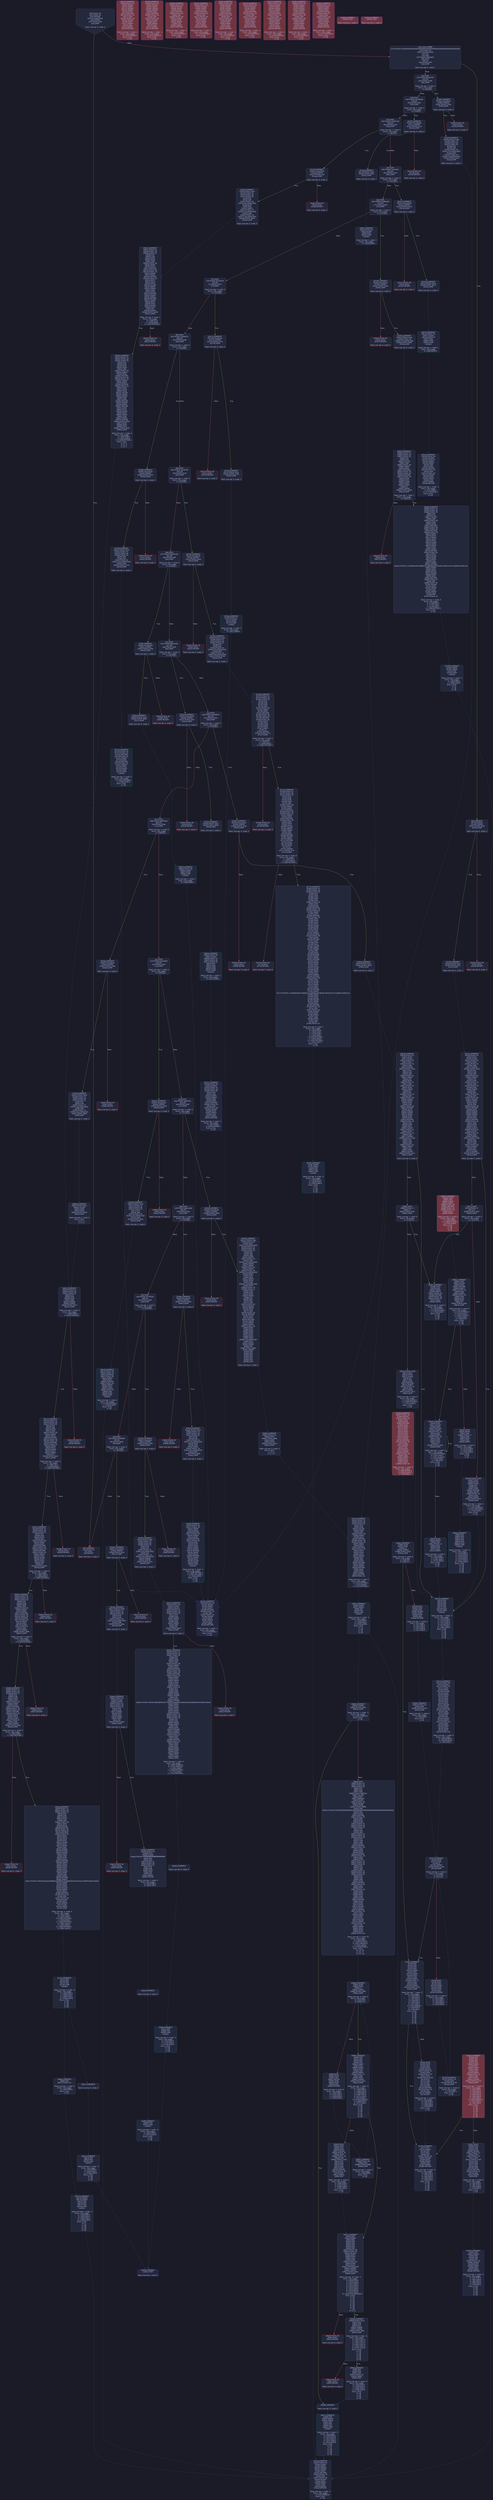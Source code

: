 digraph G {
    node [shape=box, style="filled, rounded", color="#565f89", fontcolor="#c0caf5", fontname="Helvetica", fillcolor="#24283b"];
    edge [color="#414868", fontcolor="#c0caf5", fontname="Helvetica"];
    bgcolor="#1a1b26";
    0 [ label = "[00] PUSH1 60
[02] PUSH1 40
[04] MSTORE
[05] CALLDATASIZE
[06] ISZERO
[07] PUSH2 00f9
[0a] JUMPI

Stack size req: 0, sizeΔ: 0
" shape = invhouse]
    1 [ label = "[0b] PUSH4 ffffffff
[10] PUSH29 0100000000000000000000000000000000000000000000000000000000
[2e] PUSH1 00
[30] CALLDATALOAD
[31] DIV
[32] AND
[33] PUSH4 06fdde03
[38] DUP2
[39] EQ
[3a] PUSH2 00fe
[3d] JUMPI

Stack size req: 0, sizeΔ: 1
"]
    2 [ label = "[3e] DUP1
[3f] PUSH4 095ea7b3
[44] EQ
[45] PUSH2 0189
[48] JUMPI

Stack size req: 1, sizeΔ: 0
Entry->Op usage:
	0->68:EQ:1
"]
    3 [ label = "[49] DUP1
[4a] PUSH4 18160ddd
[4f] EQ
[50] PUSH2 01bf
[53] JUMPI

Stack size req: 1, sizeΔ: 0
Entry->Op usage:
	0->79:EQ:1
"]
    4 [ label = "[54] DUP1
[55] PUSH4 23b872dd
[5a] EQ
[5b] PUSH2 01e4
[5e] JUMPI

Stack size req: 1, sizeΔ: 0
Entry->Op usage:
	0->90:EQ:1
"]
    5 [ label = "[5f] DUP1
[60] PUSH4 313ce567
[65] EQ
[66] PUSH2 0220
[69] JUMPI

Stack size req: 1, sizeΔ: 0
Entry->Op usage:
	0->101:EQ:1
"]
    6 [ label = "[6a] DUP1
[6b] PUSH4 42966c68
[70] EQ
[71] PUSH2 0249
[74] JUMPI

Stack size req: 1, sizeΔ: 0
Entry->Op usage:
	0->112:EQ:1
"]
    7 [ label = "[75] DUP1
[76] PUSH4 4b750334
[7b] EQ
[7c] PUSH2 0273
[7f] JUMPI

Stack size req: 1, sizeΔ: 0
Entry->Op usage:
	0->123:EQ:1
"]
    8 [ label = "[80] DUP1
[81] PUSH4 70a08231
[86] EQ
[87] PUSH2 0298
[8a] JUMPI

Stack size req: 1, sizeΔ: 0
Entry->Op usage:
	0->134:EQ:1
"]
    9 [ label = "[8b] DUP1
[8c] PUSH4 79cc6790
[91] EQ
[92] PUSH2 02c9
[95] JUMPI

Stack size req: 1, sizeΔ: 0
Entry->Op usage:
	0->145:EQ:1
"]
    10 [ label = "[96] DUP1
[97] PUSH4 8620410b
[9c] EQ
[9d] PUSH2 02ff
[a0] JUMPI

Stack size req: 1, sizeΔ: 0
Entry->Op usage:
	0->156:EQ:1
"]
    11 [ label = "[a1] DUP1
[a2] PUSH4 8da5cb5b
[a7] EQ
[a8] PUSH2 0324
[ab] JUMPI

Stack size req: 1, sizeΔ: 0
Entry->Op usage:
	0->167:EQ:1
"]
    12 [ label = "[ac] DUP1
[ad] PUSH4 95d89b41
[b2] EQ
[b3] PUSH2 0353
[b6] JUMPI

Stack size req: 1, sizeΔ: 0
Entry->Op usage:
	0->178:EQ:1
"]
    13 [ label = "[b7] DUP1
[b8] PUSH4 a9059cbb
[bd] EQ
[be] PUSH2 03de
[c1] JUMPI

Stack size req: 1, sizeΔ: 0
Entry->Op usage:
	0->189:EQ:1
"]
    14 [ label = "[c2] DUP1
[c3] PUSH4 b414d4b6
[c8] EQ
[c9] PUSH2 0402
[cc] JUMPI

Stack size req: 1, sizeΔ: 0
Entry->Op usage:
	0->200:EQ:1
"]
    15 [ label = "[cd] DUP1
[ce] PUSH4 cae9ca51
[d3] EQ
[d4] PUSH2 0435
[d7] JUMPI

Stack size req: 1, sizeΔ: 0
Entry->Op usage:
	0->211:EQ:1
"]
    16 [ label = "[d8] DUP1
[d9] PUSH4 dd62ed3e
[de] EQ
[df] PUSH2 04ae
[e2] JUMPI

Stack size req: 1, sizeΔ: 0
Entry->Op usage:
	0->222:EQ:1
"]
    17 [ label = "[e3] DUP1
[e4] PUSH4 e724529c
[e9] EQ
[ea] PUSH2 04e5
[ed] JUMPI

Stack size req: 1, sizeΔ: 0
Entry->Op usage:
	0->233:EQ:1
"]
    18 [ label = "[ee] DUP1
[ef] PUSH4 f2fde38b
[f4] EQ
[f5] PUSH2 050b
[f8] JUMPI

Stack size req: 1, sizeΔ: 0
Entry->Op usage:
	0->244:EQ:1
"]
    19 [ label = "[f9] JUMPDEST
[fa] PUSH1 00
[fc] DUP1
[fd] REVERT

Stack size req: 0, sizeΔ: 0
" color = "red"]
    20 [ label = "[fe] JUMPDEST
[ff] CALLVALUE
[0100] ISZERO
[0101] PUSH2 0109
[0104] JUMPI

Stack size req: 0, sizeΔ: 0
"]
    21 [ label = "[0105] PUSH1 00
[0107] DUP1
[0108] REVERT

Stack size req: 0, sizeΔ: 0
" color = "red"]
    22 [ label = "[0109] JUMPDEST
[010a] PUSH2 0111
[010d] PUSH2 052c
[0110] JUMP

Stack size req: 0, sizeΔ: 1
"]
    23 [ label = "[0111] JUMPDEST
[0112] PUSH1 40
[0114] MLOAD
[0115] PUSH1 20
[0117] DUP1
[0118] DUP3
[0119] MSTORE
[011a] DUP2
[011b] SWAP1
[011c] DUP2
[011d] ADD
[011e] DUP4
[011f] DUP2
[0120] DUP2
[0121] MLOAD
[0122] DUP2
[0123] MSTORE
[0124] PUSH1 20
[0126] ADD
[0127] SWAP2
[0128] POP
[0129] DUP1
[012a] MLOAD
[012b] SWAP1
[012c] PUSH1 20
[012e] ADD
[012f] SWAP1
[0130] DUP1
[0131] DUP4
[0132] DUP4
[0133] PUSH1 00

Stack size req: 1, sizeΔ: 9
Entry->Op usage:
	0->289:MLOAD:0
	0->298:MLOAD:0
	0->302:ADD:1
"]
    24 [ label = "[0135] JUMPDEST
[0136] DUP4
[0137] DUP2
[0138] LT
[0139] ISZERO
[013a] PUSH2 014e
[013d] JUMPI

Stack size req: 4, sizeΔ: 0
Entry->Op usage:
	0->312:LT:0
	3->312:LT:1
"]
    25 [ label = "[013e] DUP1
[013f] DUP3
[0140] ADD
[0141] MLOAD
[0142] DUP2
[0143] DUP5
[0144] ADD
[0145] MSTORE

Stack size req: 3, sizeΔ: 0
Entry->Op usage:
	0->320:ADD:1
	0->324:ADD:1
	1->320:ADD:0
	2->324:ADD:0
"]
    26 [ label = "[0146] JUMPDEST
[0147] PUSH1 20
[0149] ADD
[014a] PUSH2 0135
[014d] JUMP

Stack size req: 1, sizeΔ: 0
Entry->Op usage:
	0->329:ADD:1
Entry->Exit:
	0->😵
"]
    27 [ label = "[014e] JUMPDEST
[014f] POP
[0150] POP
[0151] POP
[0152] POP
[0153] SWAP1
[0154] POP
[0155] SWAP1
[0156] DUP2
[0157] ADD
[0158] SWAP1
[0159] PUSH1 1f
[015b] AND
[015c] DUP1
[015d] ISZERO
[015e] PUSH2 017b
[0161] JUMPI

Stack size req: 7, sizeΔ: -5
Entry->Op usage:
	0->335:POP:0
	1->336:POP:0
	2->337:POP:0
	3->338:POP:0
	4->343:ADD:0
	4->347:AND:1
	4->349:ISZERO:0
	5->340:POP:0
	6->343:ADD:1
Entry->Exit:
	0->😵
	1->😵
	2->😵
	3->😵
	4->0
	5->😵
	6->😵
"]
    28 [ label = "[0162] DUP1
[0163] DUP3
[0164] SUB
[0165] DUP1
[0166] MLOAD
[0167] PUSH1 01
[0169] DUP4
[016a] PUSH1 20
[016c] SUB
[016d] PUSH2 0100
[0170] EXP
[0171] SUB
[0172] NOT
[0173] AND
[0174] DUP2
[0175] MSTORE
[0176] PUSH1 20
[0178] ADD
[0179] SWAP2
[017a] POP

Stack size req: 2, sizeΔ: 0
Entry->Op usage:
	0->356:SUB:1
	0->364:SUB:1
	1->356:SUB:0
	1->378:POP:0
Entry->Exit:
	1->😵
"]
    29 [ label = "[017b] JUMPDEST
[017c] POP
[017d] SWAP3
[017e] POP
[017f] POP
[0180] POP
[0181] PUSH1 40
[0183] MLOAD
[0184] DUP1
[0185] SWAP2
[0186] SUB
[0187] SWAP1
[0188] RETURN

Stack size req: 5, sizeΔ: -5
Entry->Op usage:
	0->380:POP:0
	1->390:SUB:0
	2->383:POP:0
	3->384:POP:0
	4->382:POP:0
Entry->Exit:
	0->😵
	1->😵
	2->😵
	3->😵
	4->😵
" color = "darkblue"]
    30 [ label = "[0189] JUMPDEST
[018a] CALLVALUE
[018b] ISZERO
[018c] PUSH2 0194
[018f] JUMPI

Stack size req: 0, sizeΔ: 0
"]
    31 [ label = "[0190] PUSH1 00
[0192] DUP1
[0193] REVERT

Stack size req: 0, sizeΔ: 0
" color = "red"]
    32 [ label = "[0194] JUMPDEST
[0195] PUSH2 01ab
[0198] PUSH1 01
[019a] PUSH1 a0
[019c] PUSH1 02
[019e] EXP
[019f] SUB
[01a0] PUSH1 04
[01a2] CALLDATALOAD
[01a3] AND
[01a4] PUSH1 24
[01a6] CALLDATALOAD
[01a7] PUSH2 05ca
[01aa] JUMP

Stack size req: 0, sizeΔ: 3
"]
    33 [ label = "[01ab] JUMPDEST
[01ac] PUSH1 40
[01ae] MLOAD
[01af] SWAP1
[01b0] ISZERO
[01b1] ISZERO
[01b2] DUP2
[01b3] MSTORE
[01b4] PUSH1 20
[01b6] ADD
[01b7] PUSH1 40
[01b9] MLOAD
[01ba] DUP1
[01bb] SWAP2
[01bc] SUB
[01bd] SWAP1
[01be] RETURN

Stack size req: 1, sizeΔ: -1
Entry->Op usage:
	0->432:ISZERO:0
Entry->Exit:
	0->😵
" color = "darkblue"]
    34 [ label = "[01bf] JUMPDEST
[01c0] CALLVALUE
[01c1] ISZERO
[01c2] PUSH2 01ca
[01c5] JUMPI

Stack size req: 0, sizeΔ: 0
"]
    35 [ label = "[01c6] PUSH1 00
[01c8] DUP1
[01c9] REVERT

Stack size req: 0, sizeΔ: 0
" color = "red"]
    36 [ label = "[01ca] JUMPDEST
[01cb] PUSH2 01d2
[01ce] PUSH2 05fb
[01d1] JUMP

Stack size req: 0, sizeΔ: 1
"]
    37 [ label = "[01d2] JUMPDEST
[01d3] PUSH1 40
[01d5] MLOAD
[01d6] SWAP1
[01d7] DUP2
[01d8] MSTORE
[01d9] PUSH1 20
[01db] ADD
[01dc] PUSH1 40
[01de] MLOAD
[01df] DUP1
[01e0] SWAP2
[01e1] SUB
[01e2] SWAP1
[01e3] RETURN

Stack size req: 1, sizeΔ: -1
Entry->Op usage:
	0->472:MSTORE:1
Entry->Exit:
	0->😵
" color = "darkblue"]
    38 [ label = "[01e4] JUMPDEST
[01e5] CALLVALUE
[01e6] ISZERO
[01e7] PUSH2 01ef
[01ea] JUMPI

Stack size req: 0, sizeΔ: 0
"]
    39 [ label = "[01eb] PUSH1 00
[01ed] DUP1
[01ee] REVERT

Stack size req: 0, sizeΔ: 0
" color = "red"]
    40 [ label = "[01ef] JUMPDEST
[01f0] PUSH2 01ab
[01f3] PUSH1 01
[01f5] PUSH1 a0
[01f7] PUSH1 02
[01f9] EXP
[01fa] SUB
[01fb] PUSH1 04
[01fd] CALLDATALOAD
[01fe] DUP2
[01ff] AND
[0200] SWAP1
[0201] PUSH1 24
[0203] CALLDATALOAD
[0204] AND
[0205] PUSH1 44
[0207] CALLDATALOAD
[0208] PUSH2 0601
[020b] JUMP

Stack size req: 0, sizeΔ: 4
"]
    41 [ label = "[020c] JUMPDEST
[020d] PUSH1 40
[020f] MLOAD
[0210] SWAP1
[0211] ISZERO
[0212] ISZERO
[0213] DUP2
[0214] MSTORE
[0215] PUSH1 20
[0217] ADD
[0218] PUSH1 40
[021a] MLOAD
[021b] DUP1
[021c] SWAP2
[021d] SUB
[021e] SWAP1
[021f] RETURN

Stack size req: 1, sizeΔ: -1
Entry->Op usage:
	0->529:ISZERO:0
Entry->Exit:
	0->😵
" color = "darkblue" fillcolor = "#703440"]
    42 [ label = "[0220] JUMPDEST
[0221] CALLVALUE
[0222] ISZERO
[0223] PUSH2 022b
[0226] JUMPI

Stack size req: 0, sizeΔ: 0
"]
    43 [ label = "[0227] PUSH1 00
[0229] DUP1
[022a] REVERT

Stack size req: 0, sizeΔ: 0
" color = "red"]
    44 [ label = "[022b] JUMPDEST
[022c] PUSH2 0233
[022f] PUSH2 0679
[0232] JUMP

Stack size req: 0, sizeΔ: 1
"]
    45 [ label = "[0233] JUMPDEST
[0234] PUSH1 40
[0236] MLOAD
[0237] PUSH1 ff
[0239] SWAP1
[023a] SWAP2
[023b] AND
[023c] DUP2
[023d] MSTORE
[023e] PUSH1 20
[0240] ADD
[0241] PUSH1 40
[0243] MLOAD
[0244] DUP1
[0245] SWAP2
[0246] SUB
[0247] SWAP1
[0248] RETURN

Stack size req: 1, sizeΔ: -1
Entry->Op usage:
	0->571:AND:0
	0->573:MSTORE:1
Entry->Exit:
	0->😵
" color = "darkblue"]
    46 [ label = "[0249] JUMPDEST
[024a] CALLVALUE
[024b] ISZERO
[024c] PUSH2 0254
[024f] JUMPI

Stack size req: 0, sizeΔ: 0
"]
    47 [ label = "[0250] PUSH1 00
[0252] DUP1
[0253] REVERT

Stack size req: 0, sizeΔ: 0
" color = "red"]
    48 [ label = "[0254] JUMPDEST
[0255] PUSH2 01ab
[0258] PUSH1 04
[025a] CALLDATALOAD
[025b] PUSH2 0682
[025e] JUMP

Stack size req: 0, sizeΔ: 2
"]
    49 [ label = "[025f] JUMPDEST
[0260] PUSH1 40
[0262] MLOAD
[0263] SWAP1
[0264] ISZERO
[0265] ISZERO
[0266] DUP2
[0267] MSTORE
[0268] PUSH1 20
[026a] ADD
[026b] PUSH1 40
[026d] MLOAD
[026e] DUP1
[026f] SWAP2
[0270] SUB
[0271] SWAP1
[0272] RETURN

Stack size req: 1, sizeΔ: -1
Entry->Op usage:
	0->612:ISZERO:0
Entry->Exit:
	0->😵
" color = "darkblue" fillcolor = "#703440"]
    50 [ label = "[0273] JUMPDEST
[0274] CALLVALUE
[0275] ISZERO
[0276] PUSH2 027e
[0279] JUMPI

Stack size req: 0, sizeΔ: 0
"]
    51 [ label = "[027a] PUSH1 00
[027c] DUP1
[027d] REVERT

Stack size req: 0, sizeΔ: 0
" color = "red"]
    52 [ label = "[027e] JUMPDEST
[027f] PUSH2 01d2
[0282] PUSH2 070e
[0285] JUMP

Stack size req: 0, sizeΔ: 1
"]
    53 [ label = "[0286] JUMPDEST
[0287] PUSH1 40
[0289] MLOAD
[028a] SWAP1
[028b] DUP2
[028c] MSTORE
[028d] PUSH1 20
[028f] ADD
[0290] PUSH1 40
[0292] MLOAD
[0293] DUP1
[0294] SWAP2
[0295] SUB
[0296] SWAP1
[0297] RETURN

Stack size req: 1, sizeΔ: -1
Entry->Op usage:
	0->652:MSTORE:1
Entry->Exit:
	0->😵
" color = "darkblue" fillcolor = "#703440"]
    54 [ label = "[0298] JUMPDEST
[0299] CALLVALUE
[029a] ISZERO
[029b] PUSH2 02a3
[029e] JUMPI

Stack size req: 0, sizeΔ: 0
"]
    55 [ label = "[029f] PUSH1 00
[02a1] DUP1
[02a2] REVERT

Stack size req: 0, sizeΔ: 0
" color = "red"]
    56 [ label = "[02a3] JUMPDEST
[02a4] PUSH2 01d2
[02a7] PUSH1 01
[02a9] PUSH1 a0
[02ab] PUSH1 02
[02ad] EXP
[02ae] SUB
[02af] PUSH1 04
[02b1] CALLDATALOAD
[02b2] AND
[02b3] PUSH2 0714
[02b6] JUMP

Stack size req: 0, sizeΔ: 2
"]
    57 [ label = "[02b7] JUMPDEST
[02b8] PUSH1 40
[02ba] MLOAD
[02bb] SWAP1
[02bc] DUP2
[02bd] MSTORE
[02be] PUSH1 20
[02c0] ADD
[02c1] PUSH1 40
[02c3] MLOAD
[02c4] DUP1
[02c5] SWAP2
[02c6] SUB
[02c7] SWAP1
[02c8] RETURN

Stack size req: 1, sizeΔ: -1
Entry->Op usage:
	0->701:MSTORE:1
Entry->Exit:
	0->😵
" color = "darkblue" fillcolor = "#703440"]
    58 [ label = "[02c9] JUMPDEST
[02ca] CALLVALUE
[02cb] ISZERO
[02cc] PUSH2 02d4
[02cf] JUMPI

Stack size req: 0, sizeΔ: 0
"]
    59 [ label = "[02d0] PUSH1 00
[02d2] DUP1
[02d3] REVERT

Stack size req: 0, sizeΔ: 0
" color = "red"]
    60 [ label = "[02d4] JUMPDEST
[02d5] PUSH2 01ab
[02d8] PUSH1 01
[02da] PUSH1 a0
[02dc] PUSH1 02
[02de] EXP
[02df] SUB
[02e0] PUSH1 04
[02e2] CALLDATALOAD
[02e3] AND
[02e4] PUSH1 24
[02e6] CALLDATALOAD
[02e7] PUSH2 0726
[02ea] JUMP

Stack size req: 0, sizeΔ: 3
"]
    61 [ label = "[02eb] JUMPDEST
[02ec] PUSH1 40
[02ee] MLOAD
[02ef] SWAP1
[02f0] ISZERO
[02f1] ISZERO
[02f2] DUP2
[02f3] MSTORE
[02f4] PUSH1 20
[02f6] ADD
[02f7] PUSH1 40
[02f9] MLOAD
[02fa] DUP1
[02fb] SWAP2
[02fc] SUB
[02fd] SWAP1
[02fe] RETURN

Stack size req: 1, sizeΔ: -1
Entry->Op usage:
	0->752:ISZERO:0
Entry->Exit:
	0->😵
" color = "darkblue" fillcolor = "#703440"]
    62 [ label = "[02ff] JUMPDEST
[0300] CALLVALUE
[0301] ISZERO
[0302] PUSH2 030a
[0305] JUMPI

Stack size req: 0, sizeΔ: 0
"]
    63 [ label = "[0306] PUSH1 00
[0308] DUP1
[0309] REVERT

Stack size req: 0, sizeΔ: 0
" color = "red"]
    64 [ label = "[030a] JUMPDEST
[030b] PUSH2 01d2
[030e] PUSH2 0803
[0311] JUMP

Stack size req: 0, sizeΔ: 1
"]
    65 [ label = "[0312] JUMPDEST
[0313] PUSH1 40
[0315] MLOAD
[0316] SWAP1
[0317] DUP2
[0318] MSTORE
[0319] PUSH1 20
[031b] ADD
[031c] PUSH1 40
[031e] MLOAD
[031f] DUP1
[0320] SWAP2
[0321] SUB
[0322] SWAP1
[0323] RETURN

Stack size req: 1, sizeΔ: -1
Entry->Op usage:
	0->792:MSTORE:1
Entry->Exit:
	0->😵
" color = "darkblue" fillcolor = "#703440"]
    66 [ label = "[0324] JUMPDEST
[0325] CALLVALUE
[0326] ISZERO
[0327] PUSH2 032f
[032a] JUMPI

Stack size req: 0, sizeΔ: 0
"]
    67 [ label = "[032b] PUSH1 00
[032d] DUP1
[032e] REVERT

Stack size req: 0, sizeΔ: 0
" color = "red"]
    68 [ label = "[032f] JUMPDEST
[0330] PUSH2 0337
[0333] PUSH2 0809
[0336] JUMP

Stack size req: 0, sizeΔ: 1
"]
    69 [ label = "[0337] JUMPDEST
[0338] PUSH1 40
[033a] MLOAD
[033b] PUSH1 01
[033d] PUSH1 a0
[033f] PUSH1 02
[0341] EXP
[0342] SUB
[0343] SWAP1
[0344] SWAP2
[0345] AND
[0346] DUP2
[0347] MSTORE
[0348] PUSH1 20
[034a] ADD
[034b] PUSH1 40
[034d] MLOAD
[034e] DUP1
[034f] SWAP2
[0350] SUB
[0351] SWAP1
[0352] RETURN

Stack size req: 1, sizeΔ: -1
Entry->Op usage:
	0->837:AND:0
	0->839:MSTORE:1
Entry->Exit:
	0->😵
" color = "darkblue"]
    70 [ label = "[0353] JUMPDEST
[0354] CALLVALUE
[0355] ISZERO
[0356] PUSH2 035e
[0359] JUMPI

Stack size req: 0, sizeΔ: 0
"]
    71 [ label = "[035a] PUSH1 00
[035c] DUP1
[035d] REVERT

Stack size req: 0, sizeΔ: 0
" color = "red"]
    72 [ label = "[035e] JUMPDEST
[035f] PUSH2 0111
[0362] PUSH2 0818
[0365] JUMP

Stack size req: 0, sizeΔ: 1
"]
    73 [ label = "[0366] JUMPDEST
[0367] PUSH1 40
[0369] MLOAD
[036a] PUSH1 20
[036c] DUP1
[036d] DUP3
[036e] MSTORE
[036f] DUP2
[0370] SWAP1
[0371] DUP2
[0372] ADD
[0373] DUP4
[0374] DUP2
[0375] DUP2
[0376] MLOAD
[0377] DUP2
[0378] MSTORE
[0379] PUSH1 20
[037b] ADD
[037c] SWAP2
[037d] POP
[037e] DUP1
[037f] MLOAD
[0380] SWAP1
[0381] PUSH1 20
[0383] ADD
[0384] SWAP1
[0385] DUP1
[0386] DUP4
[0387] DUP4
[0388] PUSH1 00

Stack size req: 1, sizeΔ: 9
Entry->Op usage:
	0->886:MLOAD:0
	0->895:MLOAD:0
	0->899:ADD:1
" fillcolor = "#703440"]
    74 [ label = "[038a] JUMPDEST
[038b] DUP4
[038c] DUP2
[038d] LT
[038e] ISZERO
[038f] PUSH2 014e
[0392] JUMPI

Stack size req: 4, sizeΔ: 0
Entry->Op usage:
	0->909:LT:0
	3->909:LT:1
"]
    75 [ label = "[0393] DUP1
[0394] DUP3
[0395] ADD
[0396] MLOAD
[0397] DUP2
[0398] DUP5
[0399] ADD
[039a] MSTORE

Stack size req: 3, sizeΔ: 0
Entry->Op usage:
	0->917:ADD:1
	0->921:ADD:1
	1->917:ADD:0
	2->921:ADD:0
"]
    76 [ label = "[039b] JUMPDEST
[039c] PUSH1 20
[039e] ADD
[039f] PUSH2 0135
[03a2] JUMP

Stack size req: 1, sizeΔ: 0
Entry->Op usage:
	0->926:ADD:1
Entry->Exit:
	0->😵
"]
    77 [ label = "[03a3] JUMPDEST
[03a4] POP
[03a5] POP
[03a6] POP
[03a7] POP
[03a8] SWAP1
[03a9] POP
[03aa] SWAP1
[03ab] DUP2
[03ac] ADD
[03ad] SWAP1
[03ae] PUSH1 1f
[03b0] AND
[03b1] DUP1
[03b2] ISZERO
[03b3] PUSH2 017b
[03b6] JUMPI

Stack size req: 7, sizeΔ: -5
Entry->Op usage:
	0->932:POP:0
	1->933:POP:0
	2->934:POP:0
	3->935:POP:0
	4->940:ADD:0
	4->944:AND:1
	4->946:ISZERO:0
	5->937:POP:0
	6->940:ADD:1
Entry->Exit:
	0->😵
	1->😵
	2->😵
	3->😵
	4->0
	5->😵
	6->😵
" fillcolor = "#703440"]
    78 [ label = "[03b7] DUP1
[03b8] DUP3
[03b9] SUB
[03ba] DUP1
[03bb] MLOAD
[03bc] PUSH1 01
[03be] DUP4
[03bf] PUSH1 20
[03c1] SUB
[03c2] PUSH2 0100
[03c5] EXP
[03c6] SUB
[03c7] NOT
[03c8] AND
[03c9] DUP2
[03ca] MSTORE
[03cb] PUSH1 20
[03cd] ADD
[03ce] SWAP2
[03cf] POP

Stack size req: 2, sizeΔ: 0
Entry->Op usage:
	0->953:SUB:1
	0->961:SUB:1
	1->953:SUB:0
	1->975:POP:0
Entry->Exit:
	1->😵
"]
    79 [ label = "[03d0] JUMPDEST
[03d1] POP
[03d2] SWAP3
[03d3] POP
[03d4] POP
[03d5] POP
[03d6] PUSH1 40
[03d8] MLOAD
[03d9] DUP1
[03da] SWAP2
[03db] SUB
[03dc] SWAP1
[03dd] RETURN

Stack size req: 5, sizeΔ: -5
Entry->Op usage:
	0->977:POP:0
	1->987:SUB:0
	2->980:POP:0
	3->981:POP:0
	4->979:POP:0
Entry->Exit:
	0->😵
	1->😵
	2->😵
	3->😵
	4->😵
" color = "darkblue"]
    80 [ label = "[03de] JUMPDEST
[03df] CALLVALUE
[03e0] ISZERO
[03e1] PUSH2 03e9
[03e4] JUMPI

Stack size req: 0, sizeΔ: 0
"]
    81 [ label = "[03e5] PUSH1 00
[03e7] DUP1
[03e8] REVERT

Stack size req: 0, sizeΔ: 0
" color = "red"]
    82 [ label = "[03e9] JUMPDEST
[03ea] PUSH2 0400
[03ed] PUSH1 01
[03ef] PUSH1 a0
[03f1] PUSH1 02
[03f3] EXP
[03f4] SUB
[03f5] PUSH1 04
[03f7] CALLDATALOAD
[03f8] AND
[03f9] PUSH1 24
[03fb] CALLDATALOAD
[03fc] PUSH2 08b6
[03ff] JUMP

Stack size req: 0, sizeΔ: 3
"]
    83 [ label = "[0400] JUMPDEST
[0401] STOP

Stack size req: 0, sizeΔ: 0
" color = "darkblue"]
    84 [ label = "[0402] JUMPDEST
[0403] CALLVALUE
[0404] ISZERO
[0405] PUSH2 040d
[0408] JUMPI

Stack size req: 0, sizeΔ: 0
"]
    85 [ label = "[0409] PUSH1 00
[040b] DUP1
[040c] REVERT

Stack size req: 0, sizeΔ: 0
" color = "red"]
    86 [ label = "[040d] JUMPDEST
[040e] PUSH2 01ab
[0411] PUSH1 01
[0413] PUSH1 a0
[0415] PUSH1 02
[0417] EXP
[0418] SUB
[0419] PUSH1 04
[041b] CALLDATALOAD
[041c] AND
[041d] PUSH2 08c6
[0420] JUMP

Stack size req: 0, sizeΔ: 2
"]
    87 [ label = "[0421] JUMPDEST
[0422] PUSH1 40
[0424] MLOAD
[0425] SWAP1
[0426] ISZERO
[0427] ISZERO
[0428] DUP2
[0429] MSTORE
[042a] PUSH1 20
[042c] ADD
[042d] PUSH1 40
[042f] MLOAD
[0430] DUP1
[0431] SWAP2
[0432] SUB
[0433] SWAP1
[0434] RETURN

Stack size req: 1, sizeΔ: -1
Entry->Op usage:
	0->1062:ISZERO:0
Entry->Exit:
	0->😵
" color = "darkblue" fillcolor = "#703440"]
    88 [ label = "[0435] JUMPDEST
[0436] CALLVALUE
[0437] ISZERO
[0438] PUSH2 0440
[043b] JUMPI

Stack size req: 0, sizeΔ: 0
"]
    89 [ label = "[043c] PUSH1 00
[043e] DUP1
[043f] REVERT

Stack size req: 0, sizeΔ: 0
" color = "red"]
    90 [ label = "[0440] JUMPDEST
[0441] PUSH2 01ab
[0444] PUSH1 04
[0446] DUP1
[0447] CALLDATALOAD
[0448] PUSH1 01
[044a] PUSH1 a0
[044c] PUSH1 02
[044e] EXP
[044f] SUB
[0450] AND
[0451] SWAP1
[0452] PUSH1 24
[0454] DUP1
[0455] CALLDATALOAD
[0456] SWAP2
[0457] SWAP1
[0458] PUSH1 64
[045a] SWAP1
[045b] PUSH1 44
[045d] CALLDATALOAD
[045e] SWAP1
[045f] DUP2
[0460] ADD
[0461] SWAP1
[0462] DUP4
[0463] ADD
[0464] CALLDATALOAD
[0465] DUP1
[0466] PUSH1 20
[0468] PUSH1 1f
[046a] DUP3
[046b] ADD
[046c] DUP2
[046d] SWAP1
[046e] DIV
[046f] DUP2
[0470] MUL
[0471] ADD
[0472] PUSH1 40
[0474] MLOAD
[0475] SWAP1
[0476] DUP2
[0477] ADD
[0478] PUSH1 40
[047a] MSTORE
[047b] DUP2
[047c] DUP2
[047d] MSTORE
[047e] SWAP3
[047f] SWAP2
[0480] SWAP1
[0481] PUSH1 20
[0483] DUP5
[0484] ADD
[0485] DUP4
[0486] DUP4
[0487] DUP1
[0488] DUP3
[0489] DUP5
[048a] CALLDATACOPY
[048b] POP
[048c] SWAP5
[048d] SWAP7
[048e] POP
[048f] PUSH2 08db
[0492] SWAP6
[0493] POP
[0494] POP
[0495] POP
[0496] POP
[0497] POP
[0498] POP
[0499] JUMP

Stack size req: 0, sizeΔ: 4
"]
    91 [ label = "[049a] JUMPDEST
[049b] PUSH1 40
[049d] MLOAD
[049e] SWAP1
[049f] ISZERO
[04a0] ISZERO
[04a1] DUP2
[04a2] MSTORE
[04a3] PUSH1 20
[04a5] ADD
[04a6] PUSH1 40
[04a8] MLOAD
[04a9] DUP1
[04aa] SWAP2
[04ab] SUB
[04ac] SWAP1
[04ad] RETURN

Stack size req: 1, sizeΔ: -1
Entry->Op usage:
	0->1183:ISZERO:0
Entry->Exit:
	0->😵
" color = "darkblue" fillcolor = "#703440"]
    92 [ label = "[04ae] JUMPDEST
[04af] CALLVALUE
[04b0] ISZERO
[04b1] PUSH2 04b9
[04b4] JUMPI

Stack size req: 0, sizeΔ: 0
"]
    93 [ label = "[04b5] PUSH1 00
[04b7] DUP1
[04b8] REVERT

Stack size req: 0, sizeΔ: 0
" color = "red"]
    94 [ label = "[04b9] JUMPDEST
[04ba] PUSH2 01d2
[04bd] PUSH1 01
[04bf] PUSH1 a0
[04c1] PUSH1 02
[04c3] EXP
[04c4] SUB
[04c5] PUSH1 04
[04c7] CALLDATALOAD
[04c8] DUP2
[04c9] AND
[04ca] SWAP1
[04cb] PUSH1 24
[04cd] CALLDATALOAD
[04ce] AND
[04cf] PUSH2 0a0f
[04d2] JUMP

Stack size req: 0, sizeΔ: 3
"]
    95 [ label = "[04d3] JUMPDEST
[04d4] PUSH1 40
[04d6] MLOAD
[04d7] SWAP1
[04d8] DUP2
[04d9] MSTORE
[04da] PUSH1 20
[04dc] ADD
[04dd] PUSH1 40
[04df] MLOAD
[04e0] DUP1
[04e1] SWAP2
[04e2] SUB
[04e3] SWAP1
[04e4] RETURN

Stack size req: 1, sizeΔ: -1
Entry->Op usage:
	0->1241:MSTORE:1
Entry->Exit:
	0->😵
" color = "darkblue" fillcolor = "#703440"]
    96 [ label = "[04e5] JUMPDEST
[04e6] CALLVALUE
[04e7] ISZERO
[04e8] PUSH2 04f0
[04eb] JUMPI

Stack size req: 0, sizeΔ: 0
"]
    97 [ label = "[04ec] PUSH1 00
[04ee] DUP1
[04ef] REVERT

Stack size req: 0, sizeΔ: 0
" color = "red"]
    98 [ label = "[04f0] JUMPDEST
[04f1] PUSH2 0400
[04f4] PUSH1 01
[04f6] PUSH1 a0
[04f8] PUSH1 02
[04fa] EXP
[04fb] SUB
[04fc] PUSH1 04
[04fe] CALLDATALOAD
[04ff] AND
[0500] PUSH1 24
[0502] CALLDATALOAD
[0503] ISZERO
[0504] ISZERO
[0505] PUSH2 0a2c
[0508] JUMP

Stack size req: 0, sizeΔ: 3
"]
    99 [ label = "[0509] JUMPDEST
[050a] STOP

Stack size req: 0, sizeΔ: 0
" color = "darkblue" fillcolor = "#703440"]
    100 [ label = "[050b] JUMPDEST
[050c] CALLVALUE
[050d] ISZERO
[050e] PUSH2 0516
[0511] JUMPI

Stack size req: 0, sizeΔ: 0
"]
    101 [ label = "[0512] PUSH1 00
[0514] DUP1
[0515] REVERT

Stack size req: 0, sizeΔ: 0
" color = "red"]
    102 [ label = "[0516] JUMPDEST
[0517] PUSH2 0400
[051a] PUSH1 01
[051c] PUSH1 a0
[051e] PUSH1 02
[0520] EXP
[0521] SUB
[0522] PUSH1 04
[0524] CALLDATALOAD
[0525] AND
[0526] PUSH2 0aba
[0529] JUMP

Stack size req: 0, sizeΔ: 2
"]
    103 [ label = "[052a] JUMPDEST
[052b] STOP

Stack size req: 0, sizeΔ: 0
" color = "darkblue" fillcolor = "#703440"]
    104 [ label = "[052c] JUMPDEST
[052d] PUSH1 01
[052f] DUP1
[0530] SLOAD
[0531] PUSH1 01
[0533] DUP2
[0534] PUSH1 01
[0536] AND
[0537] ISZERO
[0538] PUSH2 0100
[053b] MUL
[053c] SUB
[053d] AND
[053e] PUSH1 02
[0540] SWAP1
[0541] DIV
[0542] DUP1
[0543] PUSH1 1f
[0545] ADD
[0546] PUSH1 20
[0548] DUP1
[0549] SWAP2
[054a] DIV
[054b] MUL
[054c] PUSH1 20
[054e] ADD
[054f] PUSH1 40
[0551] MLOAD
[0552] SWAP1
[0553] DUP2
[0554] ADD
[0555] PUSH1 40
[0557] MSTORE
[0558] DUP1
[0559] SWAP3
[055a] SWAP2
[055b] SWAP1
[055c] DUP2
[055d] DUP2
[055e] MSTORE
[055f] PUSH1 20
[0561] ADD
[0562] DUP3
[0563] DUP1
[0564] SLOAD
[0565] PUSH1 01
[0567] DUP2
[0568] PUSH1 01
[056a] AND
[056b] ISZERO
[056c] PUSH2 0100
[056f] MUL
[0570] SUB
[0571] AND
[0572] PUSH1 02
[0574] SWAP1
[0575] DIV
[0576] DUP1
[0577] ISZERO
[0578] PUSH2 05c2
[057b] JUMPI

Stack size req: 0, sizeΔ: 6
"]
    105 [ label = "[057c] DUP1
[057d] PUSH1 1f
[057f] LT
[0580] PUSH2 0597
[0583] JUMPI

Stack size req: 1, sizeΔ: 0
Entry->Op usage:
	0->1407:LT:1
"]
    106 [ label = "[0584] PUSH2 0100
[0587] DUP1
[0588] DUP4
[0589] SLOAD
[058a] DIV
[058b] MUL
[058c] DUP4
[058d] MSTORE
[058e] SWAP2
[058f] PUSH1 20
[0591] ADD
[0592] SWAP2
[0593] PUSH2 05c2
[0596] JUMP

Stack size req: 3, sizeΔ: 0
Entry->Op usage:
	1->1417:SLOAD:0
	2->1421:MSTORE:0
	2->1425:ADD:1
Entry->Exit:
	2->😵
"]
    107 [ label = "[0597] JUMPDEST
[0598] DUP3
[0599] ADD
[059a] SWAP2
[059b] SWAP1
[059c] PUSH1 00
[059e] MSTORE
[059f] PUSH1 20
[05a1] PUSH1 00
[05a3] SHA3
[05a4] SWAP1

Stack size req: 3, sizeΔ: 0
Entry->Op usage:
	0->1433:ADD:1
	1->1438:MSTORE:1
	2->1433:ADD:0
Entry->Exit:
	0->😵
	1->😵
	2->0
"]
    108 [ label = "[05a5] JUMPDEST
[05a6] DUP2
[05a7] SLOAD
[05a8] DUP2
[05a9] MSTORE
[05aa] SWAP1
[05ab] PUSH1 01
[05ad] ADD
[05ae] SWAP1
[05af] PUSH1 20
[05b1] ADD
[05b2] DUP1
[05b3] DUP4
[05b4] GT
[05b5] PUSH2 05a5
[05b8] JUMPI

Stack size req: 3, sizeΔ: 0
Entry->Op usage:
	0->1449:MSTORE:0
	0->1457:ADD:1
	1->1447:SLOAD:0
	1->1453:ADD:1
	2->1460:GT:0
Entry->Exit:
	0->😵
	1->😵
"]
    109 [ label = "[05b9] DUP3
[05ba] SWAP1
[05bb] SUB
[05bc] PUSH1 1f
[05be] AND
[05bf] DUP3
[05c0] ADD
[05c1] SWAP2

Stack size req: 3, sizeΔ: 0
Entry->Op usage:
	0->1467:SUB:0
	2->1467:SUB:1
	2->1472:ADD:0
Entry->Exit:
	0->😵
	2->0
"]
    110 [ label = "[05c2] JUMPDEST
[05c3] POP
[05c4] POP
[05c5] POP
[05c6] POP
[05c7] POP
[05c8] DUP2
[05c9] JUMP
Indirect!

Stack size req: 7, sizeΔ: -5
Entry->Op usage:
	0->1475:POP:0
	1->1476:POP:0
	2->1477:POP:0
	3->1478:POP:0
	4->1479:POP:0
	6->1481:JUMP:0
Entry->Exit:
	0->😵
	1->😵
	2->😵
	3->😵
	4->😵
" color = "teal"]
    111 [ label = "[05ca] JUMPDEST
[05cb] PUSH1 01
[05cd] PUSH1 a0
[05cf] PUSH1 02
[05d1] EXP
[05d2] SUB
[05d3] CALLER
[05d4] DUP2
[05d5] AND
[05d6] PUSH1 00
[05d8] SWAP1
[05d9] DUP2
[05da] MSTORE
[05db] PUSH1 06
[05dd] PUSH1 20
[05df] SWAP1
[05e0] DUP2
[05e1] MSTORE
[05e2] PUSH1 40
[05e4] DUP1
[05e5] DUP4
[05e6] SHA3
[05e7] SWAP4
[05e8] DUP7
[05e9] AND
[05ea] DUP4
[05eb] MSTORE
[05ec] SWAP3
[05ed] SWAP1
[05ee] MSTORE
[05ef] SHA3
[05f0] DUP2
[05f1] SWAP1
[05f2] SSTORE
[05f3] PUSH1 01

Stack size req: 2, sizeΔ: 1
Entry->Op usage:
	0->1522:SSTORE:1
	1->1513:AND:0
	1->1515:MSTORE:1
"]
    112 [ label = "[05f5] JUMPDEST
[05f6] SWAP3
[05f7] SWAP2
[05f8] POP
[05f9] POP
[05fa] JUMP
Indirect!

Stack size req: 4, sizeΔ: -3
Entry->Op usage:
	1->1529:POP:0
	2->1528:POP:0
	3->1530:JUMP:0
Entry->Exit:
	0->0
	1->😵
	2->😵
	3->😵
" color = "teal"]
    113 [ label = "[05fb] JUMPDEST
[05fc] PUSH1 04
[05fe] SLOAD
[05ff] DUP2
[0600] JUMP
Indirect!

Stack size req: 1, sizeΔ: 1
Entry->Op usage:
	0->1536:JUMP:0
" color = "teal"]
    114 [ label = "[0601] JUMPDEST
[0602] PUSH1 01
[0604] PUSH1 a0
[0606] PUSH1 02
[0608] EXP
[0609] SUB
[060a] DUP1
[060b] DUP5
[060c] AND
[060d] PUSH1 00
[060f] SWAP1
[0610] DUP2
[0611] MSTORE
[0612] PUSH1 06
[0614] PUSH1 20
[0616] SWAP1
[0617] DUP2
[0618] MSTORE
[0619] PUSH1 40
[061b] DUP1
[061c] DUP4
[061d] SHA3
[061e] CALLER
[061f] SWAP1
[0620] SWAP5
[0621] AND
[0622] DUP4
[0623] MSTORE
[0624] SWAP3
[0625] SWAP1
[0626] MSTORE
[0627] SWAP1
[0628] DUP2
[0629] SHA3
[062a] SLOAD
[062b] DUP3
[062c] GT
[062d] ISZERO
[062e] PUSH2 0636
[0631] JUMPI

Stack size req: 3, sizeΔ: 1
Entry->Op usage:
	0->1580:GT:0
	2->1548:AND:0
	2->1553:MSTORE:1
"]
    115 [ label = "[0632] PUSH1 00
[0634] DUP1
[0635] REVERT

Stack size req: 0, sizeΔ: 0
" color = "red"]
    116 [ label = "[0636] JUMPDEST
[0637] PUSH1 01
[0639] PUSH1 a0
[063b] PUSH1 02
[063d] EXP
[063e] SUB
[063f] DUP1
[0640] DUP6
[0641] AND
[0642] PUSH1 00
[0644] SWAP1
[0645] DUP2
[0646] MSTORE
[0647] PUSH1 06
[0649] PUSH1 20
[064b] SWAP1
[064c] DUP2
[064d] MSTORE
[064e] PUSH1 40
[0650] DUP1
[0651] DUP4
[0652] SHA3
[0653] CALLER
[0654] SWAP1
[0655] SWAP5
[0656] AND
[0657] DUP4
[0658] MSTORE
[0659] SWAP3
[065a] SWAP1
[065b] MSTORE
[065c] SHA3
[065d] DUP1
[065e] SLOAD
[065f] DUP4
[0660] SWAP1
[0661] SUB
[0662] SWAP1
[0663] SSTORE
[0664] PUSH2 066e
[0667] DUP5
[0668] DUP5
[0669] DUP5
[066a] PUSH2 0b02
[066d] JUMP

Stack size req: 4, sizeΔ: 4
Entry->Op usage:
	1->1633:SUB:1
	3->1601:AND:0
	3->1606:MSTORE:1
Entry->Exit:
	1->0, 5
	2->1, 6
	3->2, 7
"]
    117 [ label = "[066e] JUMPDEST
[066f] POP
[0670] PUSH1 01

Stack size req: 1, sizeΔ: 0
Entry->Op usage:
	0->1647:POP:0
Entry->Exit:
	0->😵
"]
    118 [ label = "[0672] JUMPDEST
[0673] SWAP4
[0674] SWAP3
[0675] POP
[0676] POP
[0677] POP
[0678] JUMP
Indirect!

Stack size req: 5, sizeΔ: -4
Entry->Op usage:
	1->1654:POP:0
	2->1655:POP:0
	3->1653:POP:0
	4->1656:JUMP:0
Entry->Exit:
	0->0
	1->😵
	2->😵
	3->😵
	4->😵
" color = "teal"]
    119 [ label = "[0679] JUMPDEST
[067a] PUSH1 03
[067c] SLOAD
[067d] PUSH1 ff
[067f] AND
[0680] DUP2
[0681] JUMP
Indirect!

Stack size req: 1, sizeΔ: 1
Entry->Op usage:
	0->1665:JUMP:0
" color = "teal"]
    120 [ label = "[0682] JUMPDEST
[0683] PUSH1 01
[0685] PUSH1 a0
[0687] PUSH1 02
[0689] EXP
[068a] SUB
[068b] CALLER
[068c] AND
[068d] PUSH1 00
[068f] SWAP1
[0690] DUP2
[0691] MSTORE
[0692] PUSH1 05
[0694] PUSH1 20
[0696] MSTORE
[0697] PUSH1 40
[0699] DUP2
[069a] SHA3
[069b] SLOAD
[069c] DUP3
[069d] SWAP1
[069e] LT
[069f] ISZERO
[06a0] PUSH2 06a8
[06a3] JUMPI

Stack size req: 1, sizeΔ: 1
Entry->Op usage:
	0->1694:LT:1
"]
    121 [ label = "[06a4] PUSH1 00
[06a6] DUP1
[06a7] REVERT

Stack size req: 0, sizeΔ: 0
" color = "red"]
    122 [ label = "[06a8] JUMPDEST
[06a9] PUSH1 01
[06ab] PUSH1 a0
[06ad] PUSH1 02
[06af] EXP
[06b0] SUB
[06b1] CALLER
[06b2] AND
[06b3] PUSH1 00
[06b5] DUP2
[06b6] DUP2
[06b7] MSTORE
[06b8] PUSH1 05
[06ba] PUSH1 20
[06bc] MSTORE
[06bd] PUSH1 40
[06bf] SWAP1
[06c0] DUP2
[06c1] SWAP1
[06c2] SHA3
[06c3] DUP1
[06c4] SLOAD
[06c5] DUP6
[06c6] SWAP1
[06c7] SUB
[06c8] SWAP1
[06c9] SSTORE
[06ca] PUSH1 04
[06cc] DUP1
[06cd] SLOAD
[06ce] DUP6
[06cf] SWAP1
[06d0] SUB
[06d1] SWAP1
[06d2] SSTORE
[06d3] PUSH32 cc16f5dbb4873280815c1ee09dbd06736cffcc184412cf7a71a0fdb75d397ca5
[06f4] SWAP1
[06f5] DUP5
[06f6] SWAP1
[06f7] MLOAD
[06f8] SWAP1
[06f9] DUP2
[06fa] MSTORE
[06fb] PUSH1 20
[06fd] ADD
[06fe] PUSH1 40
[0700] MLOAD
[0701] DUP1
[0702] SWAP2
[0703] SUB
[0704] SWAP1
[0705] LOG2
[0706] POP
[0707] PUSH1 01

Stack size req: 2, sizeΔ: 0
Entry->Op usage:
	0->1798:POP:0
	1->1735:SUB:1
	1->1744:SUB:1
	1->1786:MSTORE:1
Entry->Exit:
	0->😵
"]
    123 [ label = "[0709] JUMPDEST
[070a] SWAP2
[070b] SWAP1
[070c] POP
[070d] JUMP
Indirect!

Stack size req: 3, sizeΔ: -2
Entry->Op usage:
	1->1804:POP:0
	2->1805:JUMP:0
Entry->Exit:
	0->0
	1->😵
	2->😵
" color = "teal"]
    124 [ label = "[070e] JUMPDEST
[070f] PUSH1 07
[0711] SLOAD
[0712] DUP2
[0713] JUMP
Indirect!

Stack size req: 1, sizeΔ: 1
Entry->Op usage:
	0->1811:JUMP:0
" color = "teal"]
    125 [ label = "[0714] JUMPDEST
[0715] PUSH1 05
[0717] PUSH1 20
[0719] MSTORE
[071a] PUSH1 00
[071c] SWAP1
[071d] DUP2
[071e] MSTORE
[071f] PUSH1 40
[0721] SWAP1
[0722] SHA3
[0723] SLOAD
[0724] DUP2
[0725] JUMP
Indirect!

Stack size req: 2, sizeΔ: 0
Entry->Op usage:
	0->1822:MSTORE:1
	1->1829:JUMP:0
Entry->Exit:
	0->😵
" color = "teal"]
    126 [ label = "[0726] JUMPDEST
[0727] PUSH1 01
[0729] PUSH1 a0
[072b] PUSH1 02
[072d] EXP
[072e] SUB
[072f] DUP3
[0730] AND
[0731] PUSH1 00
[0733] SWAP1
[0734] DUP2
[0735] MSTORE
[0736] PUSH1 05
[0738] PUSH1 20
[073a] MSTORE
[073b] PUSH1 40
[073d] DUP2
[073e] SHA3
[073f] SLOAD
[0740] DUP3
[0741] SWAP1
[0742] LT
[0743] ISZERO
[0744] PUSH2 074c
[0747] JUMPI

Stack size req: 2, sizeΔ: 1
Entry->Op usage:
	0->1858:LT:1
	1->1840:AND:0
	1->1845:MSTORE:1
"]
    127 [ label = "[0748] PUSH1 00
[074a] DUP1
[074b] REVERT

Stack size req: 0, sizeΔ: 0
" color = "red"]
    128 [ label = "[074c] JUMPDEST
[074d] PUSH1 01
[074f] PUSH1 a0
[0751] PUSH1 02
[0753] EXP
[0754] SUB
[0755] DUP1
[0756] DUP5
[0757] AND
[0758] PUSH1 00
[075a] SWAP1
[075b] DUP2
[075c] MSTORE
[075d] PUSH1 06
[075f] PUSH1 20
[0761] SWAP1
[0762] DUP2
[0763] MSTORE
[0764] PUSH1 40
[0766] DUP1
[0767] DUP4
[0768] SHA3
[0769] CALLER
[076a] SWAP1
[076b] SWAP5
[076c] AND
[076d] DUP4
[076e] MSTORE
[076f] SWAP3
[0770] SWAP1
[0771] MSTORE
[0772] SHA3
[0773] SLOAD
[0774] DUP3
[0775] GT
[0776] ISZERO
[0777] PUSH2 077f
[077a] JUMPI

Stack size req: 3, sizeΔ: 0
Entry->Op usage:
	1->1909:GT:0
	2->1879:AND:0
	2->1884:MSTORE:1
"]
    129 [ label = "[077b] PUSH1 00
[077d] DUP1
[077e] REVERT

Stack size req: 0, sizeΔ: 0
" color = "red"]
    130 [ label = "[077f] JUMPDEST
[0780] PUSH1 01
[0782] PUSH1 a0
[0784] PUSH1 02
[0786] EXP
[0787] SUB
[0788] DUP1
[0789] DUP5
[078a] AND
[078b] PUSH1 00
[078d] DUP2
[078e] DUP2
[078f] MSTORE
[0790] PUSH1 05
[0792] PUSH1 20
[0794] SWAP1
[0795] DUP2
[0796] MSTORE
[0797] PUSH1 40
[0799] DUP1
[079a] DUP4
[079b] SHA3
[079c] DUP1
[079d] SLOAD
[079e] DUP9
[079f] SWAP1
[07a0] SUB
[07a1] SWAP1
[07a2] SSTORE
[07a3] PUSH1 06
[07a5] DUP3
[07a6] MSTORE
[07a7] DUP1
[07a8] DUP4
[07a9] SHA3
[07aa] CALLER
[07ab] SWAP1
[07ac] SWAP6
[07ad] AND
[07ae] DUP4
[07af] MSTORE
[07b0] SWAP4
[07b1] SWAP1
[07b2] MSTORE
[07b3] DUP3
[07b4] SWAP1
[07b5] SHA3
[07b6] DUP1
[07b7] SLOAD
[07b8] DUP6
[07b9] SWAP1
[07ba] SUB
[07bb] SWAP1
[07bc] SSTORE
[07bd] PUSH1 04
[07bf] DUP1
[07c0] SLOAD
[07c1] DUP6
[07c2] SWAP1
[07c3] SUB
[07c4] SWAP1
[07c5] SSTORE
[07c6] SWAP1
[07c7] PUSH32 cc16f5dbb4873280815c1ee09dbd06736cffcc184412cf7a71a0fdb75d397ca5
[07e8] SWAP1
[07e9] DUP5
[07ea] SWAP1
[07eb] MLOAD
[07ec] SWAP1
[07ed] DUP2
[07ee] MSTORE
[07ef] PUSH1 20
[07f1] ADD
[07f2] PUSH1 40
[07f4] MLOAD
[07f5] DUP1
[07f6] SWAP2
[07f7] SUB
[07f8] SWAP1
[07f9] LOG2
[07fa] POP
[07fb] PUSH1 01

Stack size req: 3, sizeΔ: 0
Entry->Op usage:
	0->2042:POP:0
	1->1952:SUB:1
	1->1978:SUB:1
	1->1987:SUB:1
	1->2030:MSTORE:1
	2->1930:AND:0
	2->1935:MSTORE:1
	2->2041:LOG2:3
Entry->Exit:
	0->😵
"]
    131 [ label = "[07fd] JUMPDEST
[07fe] SWAP3
[07ff] SWAP2
[0800] POP
[0801] POP
[0802] JUMP
Indirect!

Stack size req: 4, sizeΔ: -3
Entry->Op usage:
	1->2049:POP:0
	2->2048:POP:0
	3->2050:JUMP:0
Entry->Exit:
	0->0
	1->😵
	2->😵
	3->😵
" color = "teal"]
    132 [ label = "[0803] JUMPDEST
[0804] PUSH1 08
[0806] SLOAD
[0807] DUP2
[0808] JUMP
Indirect!

Stack size req: 1, sizeΔ: 1
Entry->Op usage:
	0->2056:JUMP:0
" color = "teal"]
    133 [ label = "[0809] JUMPDEST
[080a] PUSH1 00
[080c] SLOAD
[080d] PUSH1 01
[080f] PUSH1 a0
[0811] PUSH1 02
[0813] EXP
[0814] SUB
[0815] AND
[0816] DUP2
[0817] JUMP
Indirect!

Stack size req: 1, sizeΔ: 1
Entry->Op usage:
	0->2071:JUMP:0
" color = "teal"]
    134 [ label = "[0818] JUMPDEST
[0819] PUSH1 02
[081b] DUP1
[081c] SLOAD
[081d] PUSH1 01
[081f] DUP2
[0820] PUSH1 01
[0822] AND
[0823] ISZERO
[0824] PUSH2 0100
[0827] MUL
[0828] SUB
[0829] AND
[082a] PUSH1 02
[082c] SWAP1
[082d] DIV
[082e] DUP1
[082f] PUSH1 1f
[0831] ADD
[0832] PUSH1 20
[0834] DUP1
[0835] SWAP2
[0836] DIV
[0837] MUL
[0838] PUSH1 20
[083a] ADD
[083b] PUSH1 40
[083d] MLOAD
[083e] SWAP1
[083f] DUP2
[0840] ADD
[0841] PUSH1 40
[0843] MSTORE
[0844] DUP1
[0845] SWAP3
[0846] SWAP2
[0847] SWAP1
[0848] DUP2
[0849] DUP2
[084a] MSTORE
[084b] PUSH1 20
[084d] ADD
[084e] DUP3
[084f] DUP1
[0850] SLOAD
[0851] PUSH1 01
[0853] DUP2
[0854] PUSH1 01
[0856] AND
[0857] ISZERO
[0858] PUSH2 0100
[085b] MUL
[085c] SUB
[085d] AND
[085e] PUSH1 02
[0860] SWAP1
[0861] DIV
[0862] DUP1
[0863] ISZERO
[0864] PUSH2 05c2
[0867] JUMPI

Stack size req: 0, sizeΔ: 6
"]
    135 [ label = "[0868] DUP1
[0869] PUSH1 1f
[086b] LT
[086c] PUSH2 0597
[086f] JUMPI

Stack size req: 1, sizeΔ: 0
Entry->Op usage:
	0->2155:LT:1
"]
    136 [ label = "[0870] PUSH2 0100
[0873] DUP1
[0874] DUP4
[0875] SLOAD
[0876] DIV
[0877] MUL
[0878] DUP4
[0879] MSTORE
[087a] SWAP2
[087b] PUSH1 20
[087d] ADD
[087e] SWAP2
[087f] PUSH2 05c2
[0882] JUMP

Stack size req: 3, sizeΔ: 0
Entry->Op usage:
	1->2165:SLOAD:0
	2->2169:MSTORE:0
	2->2173:ADD:1
Entry->Exit:
	2->😵
"]
    137 [ label = "[0883] JUMPDEST
[0884] DUP3
[0885] ADD
[0886] SWAP2
[0887] SWAP1
[0888] PUSH1 00
[088a] MSTORE
[088b] PUSH1 20
[088d] PUSH1 00
[088f] SHA3
[0890] SWAP1

Stack size req: 3, sizeΔ: 0
Entry->Op usage:
	0->2181:ADD:1
	1->2186:MSTORE:1
	2->2181:ADD:0
Entry->Exit:
	0->😵
	1->😵
	2->0
" fillcolor = "#703440"]
    138 [ label = "[0891] JUMPDEST
[0892] DUP2
[0893] SLOAD
[0894] DUP2
[0895] MSTORE
[0896] SWAP1
[0897] PUSH1 01
[0899] ADD
[089a] SWAP1
[089b] PUSH1 20
[089d] ADD
[089e] DUP1
[089f] DUP4
[08a0] GT
[08a1] PUSH2 05a5
[08a4] JUMPI

Stack size req: 3, sizeΔ: 0
Entry->Op usage:
	0->2197:MSTORE:0
	0->2205:ADD:1
	1->2195:SLOAD:0
	1->2201:ADD:1
	2->2208:GT:0
Entry->Exit:
	0->😵
	1->😵
"]
    139 [ label = "[08a5] DUP3
[08a6] SWAP1
[08a7] SUB
[08a8] PUSH1 1f
[08aa] AND
[08ab] DUP3
[08ac] ADD
[08ad] SWAP2

Stack size req: 3, sizeΔ: 0
Entry->Op usage:
	0->2215:SUB:0
	2->2215:SUB:1
	2->2220:ADD:0
Entry->Exit:
	0->😵
	2->0
"]
    140 [ label = "[08ae] JUMPDEST
[08af] POP
[08b0] POP
[08b1] POP
[08b2] POP
[08b3] POP
[08b4] DUP2
[08b5] JUMP
Indirect!

Stack size req: 7, sizeΔ: -5
Entry->Op usage:
	0->2223:POP:0
	1->2224:POP:0
	2->2225:POP:0
	3->2226:POP:0
	4->2227:POP:0
	6->2229:JUMP:0
Entry->Exit:
	0->😵
	1->😵
	2->😵
	3->😵
	4->😵
" color = "teal"]
    141 [ label = "[08b6] JUMPDEST
[08b7] PUSH2 08c1
[08ba] CALLER
[08bb] DUP4
[08bc] DUP4
[08bd] PUSH2 0b02
[08c0] JUMP

Stack size req: 2, sizeΔ: 4
Entry->Exit:
	0->0, 4
	1->1, 5
"]
    142 [ label = "[08c1] JUMPDEST

Stack size req: 0, sizeΔ: 0
"]
    143 [ label = "[08c2] JUMPDEST
[08c3] POP
[08c4] POP
[08c5] JUMP
Indirect!

Stack size req: 3, sizeΔ: -3
Entry->Op usage:
	0->2243:POP:0
	1->2244:POP:0
	2->2245:JUMP:0
Entry->Exit:
	0->😵
	1->😵
	2->😵
" color = "teal"]
    144 [ label = "[08c6] JUMPDEST
[08c7] PUSH1 09
[08c9] PUSH1 20
[08cb] MSTORE
[08cc] PUSH1 00
[08ce] SWAP1
[08cf] DUP2
[08d0] MSTORE
[08d1] PUSH1 40
[08d3] SWAP1
[08d4] SHA3
[08d5] SLOAD
[08d6] PUSH1 ff
[08d8] AND
[08d9] DUP2
[08da] JUMP
Indirect!

Stack size req: 2, sizeΔ: 0
Entry->Op usage:
	0->2256:MSTORE:1
	1->2266:JUMP:0
Entry->Exit:
	0->😵
" color = "teal"]
    145 [ label = "[08db] JUMPDEST
[08dc] PUSH1 00
[08de] DUP4
[08df] PUSH2 08e8
[08e2] DUP2
[08e3] DUP6
[08e4] PUSH2 05ca
[08e7] JUMP

Stack size req: 3, sizeΔ: 5
Entry->Exit:
	1->0, 6
	2->1, 3, 7
"]
    146 [ label = "[08e8] JUMPDEST
[08e9] ISZERO
[08ea] PUSH2 0a06
[08ed] JUMPI

Stack size req: 1, sizeΔ: -1
Entry->Op usage:
	0->2281:ISZERO:0
Entry->Exit:
	0->😵
"]
    147 [ label = "[08ee] DUP1
[08ef] PUSH1 01
[08f1] PUSH1 a0
[08f3] PUSH1 02
[08f5] EXP
[08f6] SUB
[08f7] AND
[08f8] PUSH4 8f4ffcb1
[08fd] CALLER
[08fe] DUP7
[08ff] ADDRESS
[0900] DUP8
[0901] PUSH1 40
[0903] MLOAD
[0904] DUP6
[0905] PUSH4 ffffffff
[090a] AND
[090b] PUSH29 0100000000000000000000000000000000000000000000000000000000
[0929] MUL
[092a] DUP2
[092b] MSTORE
[092c] PUSH1 04
[092e] ADD
[092f] DUP1
[0930] DUP6
[0931] PUSH1 01
[0933] PUSH1 a0
[0935] PUSH1 02
[0937] EXP
[0938] SUB
[0939] AND
[093a] PUSH1 01
[093c] PUSH1 a0
[093e] PUSH1 02
[0940] EXP
[0941] SUB
[0942] AND
[0943] DUP2
[0944] MSTORE
[0945] PUSH1 20
[0947] ADD
[0948] DUP5
[0949] DUP2
[094a] MSTORE
[094b] PUSH1 20
[094d] ADD
[094e] DUP4
[094f] PUSH1 01
[0951] PUSH1 a0
[0953] PUSH1 02
[0955] EXP
[0956] SUB
[0957] AND
[0958] PUSH1 01
[095a] PUSH1 a0
[095c] PUSH1 02
[095e] EXP
[095f] SUB
[0960] AND
[0961] DUP2
[0962] MSTORE
[0963] PUSH1 20
[0965] ADD
[0966] DUP1
[0967] PUSH1 20
[0969] ADD
[096a] DUP3
[096b] DUP2
[096c] SUB
[096d] DUP3
[096e] MSTORE
[096f] DUP4
[0970] DUP2
[0971] DUP2
[0972] MLOAD
[0973] DUP2
[0974] MSTORE
[0975] PUSH1 20
[0977] ADD
[0978] SWAP2
[0979] POP
[097a] DUP1
[097b] MLOAD
[097c] SWAP1
[097d] PUSH1 20
[097f] ADD
[0980] SWAP1
[0981] DUP1
[0982] DUP4
[0983] DUP4
[0984] PUSH1 00

Stack size req: 4, sizeΔ: 15
Entry->Op usage:
	0->2295:AND:1
	2->2418:MLOAD:0
	2->2427:MLOAD:0
	2->2431:ADD:1
	3->2378:MSTORE:1
Entry->Exit:
	0->14, 15
	2->9, 17
	3->11, 18
"]
    148 [ label = "[0986] JUMPDEST
[0987] DUP4
[0988] DUP2
[0989] LT
[098a] ISZERO
[098b] PUSH2 099f
[098e] JUMPI

Stack size req: 4, sizeΔ: 0
Entry->Op usage:
	0->2441:LT:0
	3->2441:LT:1
"]
    149 [ label = "[098f] DUP1
[0990] DUP3
[0991] ADD
[0992] MLOAD
[0993] DUP2
[0994] DUP5
[0995] ADD
[0996] MSTORE

Stack size req: 3, sizeΔ: 0
Entry->Op usage:
	0->2449:ADD:1
	0->2453:ADD:1
	1->2449:ADD:0
	2->2453:ADD:0
"]
    150 [ label = "[0997] JUMPDEST
[0998] PUSH1 20
[099a] ADD
[099b] PUSH2 0986
[099e] JUMP

Stack size req: 1, sizeΔ: 0
Entry->Op usage:
	0->2458:ADD:1
Entry->Exit:
	0->😵
"]
    151 [ label = "[099f] JUMPDEST
[09a0] POP
[09a1] POP
[09a2] POP
[09a3] POP
[09a4] SWAP1
[09a5] POP
[09a6] SWAP1
[09a7] DUP2
[09a8] ADD
[09a9] SWAP1
[09aa] PUSH1 1f
[09ac] AND
[09ad] DUP1
[09ae] ISZERO
[09af] PUSH2 09cc
[09b2] JUMPI

Stack size req: 7, sizeΔ: -5
Entry->Op usage:
	0->2464:POP:0
	1->2465:POP:0
	2->2466:POP:0
	3->2467:POP:0
	4->2472:ADD:0
	4->2476:AND:1
	4->2478:ISZERO:0
	5->2469:POP:0
	6->2472:ADD:1
Entry->Exit:
	0->😵
	1->😵
	2->😵
	3->😵
	4->0
	5->😵
	6->😵
"]
    152 [ label = "[09b3] DUP1
[09b4] DUP3
[09b5] SUB
[09b6] DUP1
[09b7] MLOAD
[09b8] PUSH1 01
[09ba] DUP4
[09bb] PUSH1 20
[09bd] SUB
[09be] PUSH2 0100
[09c1] EXP
[09c2] SUB
[09c3] NOT
[09c4] AND
[09c5] DUP2
[09c6] MSTORE
[09c7] PUSH1 20
[09c9] ADD
[09ca] SWAP2
[09cb] POP

Stack size req: 2, sizeΔ: 0
Entry->Op usage:
	0->2485:SUB:1
	0->2493:SUB:1
	1->2485:SUB:0
	1->2507:POP:0
Entry->Exit:
	1->😵
"]
    153 [ label = "[09cc] JUMPDEST
[09cd] POP
[09ce] SWAP6
[09cf] POP
[09d0] POP
[09d1] POP
[09d2] POP
[09d3] POP
[09d4] POP
[09d5] PUSH1 00
[09d7] PUSH1 40
[09d9] MLOAD
[09da] DUP1
[09db] DUP4
[09dc] SUB
[09dd] DUP2
[09de] PUSH1 00
[09e0] DUP8
[09e1] DUP1
[09e2] EXTCODESIZE
[09e3] ISZERO
[09e4] ISZERO
[09e5] PUSH2 09ed
[09e8] JUMPI

Stack size req: 10, sizeΔ: -1
Entry->Op usage:
	0->2509:POP:0
	1->2524:SUB:0
	2->2512:POP:0
	3->2513:POP:0
	4->2514:POP:0
	5->2515:POP:0
	6->2516:POP:0
	7->2511:POP:0
	9->2530:EXTCODESIZE:0
Entry->Exit:
	0->😵
	1->6
	2->😵
	3->😵
	4->😵
	5->😵
	6->😵
	7->😵
	9->0, 8
"]
    154 [ label = "[09e9] PUSH1 00
[09eb] DUP1
[09ec] REVERT

Stack size req: 0, sizeΔ: 0
" color = "red"]
    155 [ label = "[09ed] JUMPDEST
[09ee] PUSH2 02c6
[09f1] GAS
[09f2] SUB
[09f3] CALL
[09f4] ISZERO
[09f5] ISZERO
[09f6] PUSH2 09fe
[09f9] JUMPI

Stack size req: 6, sizeΔ: -6
Entry->Op usage:
	0->2547:CALL:1
	1->2547:CALL:2
	2->2547:CALL:3
	3->2547:CALL:4
	4->2547:CALL:5
	5->2547:CALL:6
Entry->Exit:
	0->😵
	1->😵
	2->😵
	3->😵
	4->😵
	5->😵
"]
    156 [ label = "[09fa] PUSH1 00
[09fc] DUP1
[09fd] REVERT

Stack size req: 0, sizeΔ: 0
" color = "red"]
    157 [ label = "[09fe] JUMPDEST
[09ff] POP
[0a00] POP
[0a01] POP
[0a02] PUSH1 01
[0a04] SWAP2
[0a05] POP

Stack size req: 5, sizeΔ: -3
Entry->Op usage:
	0->2559:POP:0
	1->2560:POP:0
	2->2561:POP:0
	4->2565:POP:0
Entry->Exit:
	0->😵
	1->😵
	2->😵
	4->😵
"]
    158 [ label = "[0a06] JUMPDEST

Stack size req: 0, sizeΔ: 0
"]
    159 [ label = "[0a07] JUMPDEST
[0a08] POP
[0a09] SWAP4
[0a0a] SWAP3
[0a0b] POP
[0a0c] POP
[0a0d] POP
[0a0e] JUMP
Indirect!

Stack size req: 6, sizeΔ: -5
Entry->Op usage:
	0->2568:POP:0
	2->2572:POP:0
	3->2573:POP:0
	4->2571:POP:0
	5->2574:JUMP:0
Entry->Exit:
	0->😵
	1->0
	2->😵
	3->😵
	4->😵
	5->😵
" color = "teal"]
    160 [ label = "[0a0f] JUMPDEST
[0a10] PUSH1 06
[0a12] PUSH1 20
[0a14] SWAP1
[0a15] DUP2
[0a16] MSTORE
[0a17] PUSH1 00
[0a19] SWAP3
[0a1a] DUP4
[0a1b] MSTORE
[0a1c] PUSH1 40
[0a1e] DUP1
[0a1f] DUP5
[0a20] SHA3
[0a21] SWAP1
[0a22] SWAP2
[0a23] MSTORE
[0a24] SWAP1
[0a25] DUP3
[0a26] MSTORE
[0a27] SWAP1
[0a28] SHA3
[0a29] SLOAD
[0a2a] DUP2
[0a2b] JUMP
Indirect!

Stack size req: 3, sizeΔ: -1
Entry->Op usage:
	0->2598:MSTORE:1
	1->2587:MSTORE:1
	2->2603:JUMP:0
Entry->Exit:
	0->😵
	1->😵
" color = "teal"]
    161 [ label = "[0a2c] JUMPDEST
[0a2d] PUSH1 00
[0a2f] SLOAD
[0a30] CALLER
[0a31] PUSH1 01
[0a33] PUSH1 a0
[0a35] PUSH1 02
[0a37] EXP
[0a38] SUB
[0a39] SWAP1
[0a3a] DUP2
[0a3b] AND
[0a3c] SWAP2
[0a3d] AND
[0a3e] EQ
[0a3f] PUSH2 0a47
[0a42] JUMPI

Stack size req: 0, sizeΔ: 0
"]
    162 [ label = "[0a43] PUSH1 00
[0a45] DUP1
[0a46] REVERT

Stack size req: 0, sizeΔ: 0
" color = "red"]
    163 [ label = "[0a47] JUMPDEST
[0a48] PUSH1 01
[0a4a] PUSH1 a0
[0a4c] PUSH1 02
[0a4e] EXP
[0a4f] SUB
[0a50] DUP3
[0a51] AND
[0a52] PUSH1 00
[0a54] SWAP1
[0a55] DUP2
[0a56] MSTORE
[0a57] PUSH1 09
[0a59] PUSH1 20
[0a5b] MSTORE
[0a5c] PUSH1 40
[0a5e] SWAP1
[0a5f] DUP2
[0a60] SWAP1
[0a61] SHA3
[0a62] DUP1
[0a63] SLOAD
[0a64] PUSH1 ff
[0a66] NOT
[0a67] AND
[0a68] DUP4
[0a69] ISZERO
[0a6a] ISZERO
[0a6b] OR
[0a6c] SWAP1
[0a6d] SSTORE
[0a6e] PUSH32 48335238b4855f35377ed80f164e8c6f3c366e54ac00b96a6402d4a9814a03a5
[0a8f] SWAP1
[0a90] DUP4
[0a91] SWAP1
[0a92] DUP4
[0a93] SWAP1
[0a94] MLOAD
[0a95] PUSH1 01
[0a97] PUSH1 a0
[0a99] PUSH1 02
[0a9b] EXP
[0a9c] SUB
[0a9d] SWAP1
[0a9e] SWAP3
[0a9f] AND
[0aa0] DUP3
[0aa1] MSTORE
[0aa2] ISZERO
[0aa3] ISZERO
[0aa4] PUSH1 20
[0aa6] DUP3
[0aa7] ADD
[0aa8] MSTORE
[0aa9] PUSH1 40
[0aab] SWAP1
[0aac] DUP2
[0aad] ADD
[0aae] SWAP1
[0aaf] MLOAD
[0ab0] DUP1
[0ab1] SWAP2
[0ab2] SUB
[0ab3] SWAP1
[0ab4] LOG1

Stack size req: 2, sizeΔ: 0
Entry->Op usage:
	0->2665:ISZERO:0
	0->2722:ISZERO:0
	1->2641:AND:0
	1->2646:MSTORE:1
	1->2719:AND:0
	1->2721:MSTORE:1
"]
    164 [ label = "[0ab5] JUMPDEST

Stack size req: 0, sizeΔ: 0
"]
    165 [ label = "[0ab6] JUMPDEST
[0ab7] POP
[0ab8] POP
[0ab9] JUMP
Indirect!

Stack size req: 3, sizeΔ: -3
Entry->Op usage:
	0->2743:POP:0
	1->2744:POP:0
	2->2745:JUMP:0
Entry->Exit:
	0->😵
	1->😵
	2->😵
" color = "teal"]
    166 [ label = "[0aba] JUMPDEST
[0abb] PUSH1 00
[0abd] SLOAD
[0abe] CALLER
[0abf] PUSH1 01
[0ac1] PUSH1 a0
[0ac3] PUSH1 02
[0ac5] EXP
[0ac6] SUB
[0ac7] SWAP1
[0ac8] DUP2
[0ac9] AND
[0aca] SWAP2
[0acb] AND
[0acc] EQ
[0acd] PUSH2 0ad5
[0ad0] JUMPI

Stack size req: 0, sizeΔ: 0
"]
    167 [ label = "[0ad1] PUSH1 00
[0ad3] DUP1
[0ad4] REVERT

Stack size req: 0, sizeΔ: 0
" color = "red"]
    168 [ label = "[0ad5] JUMPDEST
[0ad6] PUSH1 00
[0ad8] DUP1
[0ad9] SLOAD
[0ada] PUSH20 ffffffffffffffffffffffffffffffffffffffff
[0aef] NOT
[0af0] AND
[0af1] PUSH1 01
[0af3] PUSH1 a0
[0af5] PUSH1 02
[0af7] EXP
[0af8] SUB
[0af9] DUP4
[0afa] AND
[0afb] OR
[0afc] SWAP1
[0afd] SSTORE

Stack size req: 1, sizeΔ: 0
Entry->Op usage:
	0->2810:AND:0
	0->2811:OR:0
"]
    169 [ label = "[0afe] JUMPDEST

Stack size req: 0, sizeΔ: 0
"]
    170 [ label = "[0aff] JUMPDEST
[0b00] POP
[0b01] JUMP
Indirect!

Stack size req: 2, sizeΔ: -2
Entry->Op usage:
	0->2816:POP:0
	1->2817:JUMP:0
Entry->Exit:
	0->😵
	1->😵
" color = "teal"]
    171 [ label = "[0b02] JUMPDEST
[0b03] PUSH1 01
[0b05] PUSH1 a0
[0b07] PUSH1 02
[0b09] EXP
[0b0a] SUB
[0b0b] DUP3
[0b0c] AND
[0b0d] ISZERO
[0b0e] ISZERO
[0b0f] PUSH2 0b17
[0b12] JUMPI

Stack size req: 2, sizeΔ: 0
Entry->Op usage:
	1->2828:AND:0
	1->2829:ISZERO:0
"]
    172 [ label = "[0b13] PUSH1 00
[0b15] DUP1
[0b16] REVERT

Stack size req: 0, sizeΔ: 0
" color = "red"]
    173 [ label = "[0b17] JUMPDEST
[0b18] PUSH1 01
[0b1a] PUSH1 a0
[0b1c] PUSH1 02
[0b1e] EXP
[0b1f] SUB
[0b20] DUP4
[0b21] AND
[0b22] PUSH1 00
[0b24] SWAP1
[0b25] DUP2
[0b26] MSTORE
[0b27] PUSH1 05
[0b29] PUSH1 20
[0b2b] MSTORE
[0b2c] PUSH1 40
[0b2e] SWAP1
[0b2f] SHA3
[0b30] SLOAD
[0b31] DUP2
[0b32] SWAP1
[0b33] GT
[0b34] PUSH2 0b3c
[0b37] JUMPI

Stack size req: 3, sizeΔ: 0
Entry->Op usage:
	0->2867:GT:1
	2->2849:AND:0
	2->2854:MSTORE:1
"]
    174 [ label = "[0b38] PUSH1 00
[0b3a] DUP1
[0b3b] REVERT

Stack size req: 0, sizeΔ: 0
" color = "red"]
    175 [ label = "[0b3c] JUMPDEST
[0b3d] PUSH1 01
[0b3f] PUSH1 a0
[0b41] PUSH1 02
[0b43] EXP
[0b44] SUB
[0b45] DUP3
[0b46] AND
[0b47] PUSH1 00
[0b49] SWAP1
[0b4a] DUP2
[0b4b] MSTORE
[0b4c] PUSH1 05
[0b4e] PUSH1 20
[0b50] MSTORE
[0b51] PUSH1 40
[0b53] SWAP1
[0b54] SHA3
[0b55] SLOAD
[0b56] DUP2
[0b57] DUP2
[0b58] ADD
[0b59] GT
[0b5a] PUSH2 0b62
[0b5d] JUMPI

Stack size req: 2, sizeΔ: 0
Entry->Op usage:
	0->2904:ADD:1
	1->2886:AND:0
	1->2891:MSTORE:1
"]
    176 [ label = "[0b5e] PUSH1 00
[0b60] DUP1
[0b61] REVERT

Stack size req: 0, sizeΔ: 0
" color = "red"]
    177 [ label = "[0b62] JUMPDEST
[0b63] PUSH1 01
[0b65] PUSH1 a0
[0b67] PUSH1 02
[0b69] EXP
[0b6a] SUB
[0b6b] DUP4
[0b6c] AND
[0b6d] PUSH1 00
[0b6f] SWAP1
[0b70] DUP2
[0b71] MSTORE
[0b72] PUSH1 09
[0b74] PUSH1 20
[0b76] MSTORE
[0b77] PUSH1 40
[0b79] SWAP1
[0b7a] SHA3
[0b7b] SLOAD
[0b7c] PUSH1 ff
[0b7e] AND
[0b7f] ISZERO
[0b80] PUSH2 0b88
[0b83] JUMPI

Stack size req: 3, sizeΔ: 0
Entry->Op usage:
	2->2924:AND:0
	2->2929:MSTORE:1
"]
    178 [ label = "[0b84] PUSH1 00
[0b86] DUP1
[0b87] REVERT

Stack size req: 0, sizeΔ: 0
" color = "red"]
    179 [ label = "[0b88] JUMPDEST
[0b89] PUSH1 01
[0b8b] PUSH1 a0
[0b8d] PUSH1 02
[0b8f] EXP
[0b90] SUB
[0b91] DUP3
[0b92] AND
[0b93] PUSH1 00
[0b95] SWAP1
[0b96] DUP2
[0b97] MSTORE
[0b98] PUSH1 09
[0b9a] PUSH1 20
[0b9c] MSTORE
[0b9d] PUSH1 40
[0b9f] SWAP1
[0ba0] SHA3
[0ba1] SLOAD
[0ba2] PUSH1 ff
[0ba4] AND
[0ba5] ISZERO
[0ba6] PUSH2 0bae
[0ba9] JUMPI

Stack size req: 2, sizeΔ: 0
Entry->Op usage:
	1->2962:AND:0
	1->2967:MSTORE:1
"]
    180 [ label = "[0baa] PUSH1 00
[0bac] DUP1
[0bad] REVERT

Stack size req: 0, sizeΔ: 0
" color = "red"]
    181 [ label = "[0bae] JUMPDEST
[0baf] PUSH1 01
[0bb1] PUSH1 a0
[0bb3] PUSH1 02
[0bb5] EXP
[0bb6] SUB
[0bb7] DUP1
[0bb8] DUP5
[0bb9] AND
[0bba] PUSH1 00
[0bbc] DUP2
[0bbd] DUP2
[0bbe] MSTORE
[0bbf] PUSH1 05
[0bc1] PUSH1 20
[0bc3] MSTORE
[0bc4] PUSH1 40
[0bc6] DUP1
[0bc7] DUP3
[0bc8] SHA3
[0bc9] DUP1
[0bca] SLOAD
[0bcb] DUP7
[0bcc] SWAP1
[0bcd] SUB
[0bce] SWAP1
[0bcf] SSTORE
[0bd0] SWAP3
[0bd1] DUP6
[0bd2] AND
[0bd3] DUP1
[0bd4] DUP3
[0bd5] MSTORE
[0bd6] SWAP1
[0bd7] DUP4
[0bd8] SWAP1
[0bd9] SHA3
[0bda] DUP1
[0bdb] SLOAD
[0bdc] DUP6
[0bdd] ADD
[0bde] SWAP1
[0bdf] SSTORE
[0be0] SWAP2
[0be1] PUSH32 ddf252ad1be2c89b69c2b068fc378daa952ba7f163c4a11628f55a4df523b3ef
[0c02] SWAP1
[0c03] DUP5
[0c04] SWAP1
[0c05] MLOAD
[0c06] SWAP1
[0c07] DUP2
[0c08] MSTORE
[0c09] PUSH1 20
[0c0b] ADD
[0c0c] PUSH1 40
[0c0e] MLOAD
[0c0f] DUP1
[0c10] SWAP2
[0c11] SUB
[0c12] SWAP1
[0c13] LOG3

Stack size req: 3, sizeΔ: 0
Entry->Op usage:
	0->3021:SUB:1
	0->3037:ADD:0
	0->3080:MSTORE:1
	1->3026:AND:0
	1->3029:MSTORE:1
	1->3091:LOG3:4
	2->3001:AND:0
	2->3006:MSTORE:1
	2->3091:LOG3:3
"]
    182 [ label = "[0c14] JUMPDEST
[0c15] POP
[0c16] POP
[0c17] POP
[0c18] JUMP
Indirect!

Stack size req: 4, sizeΔ: -4
Entry->Op usage:
	0->3093:POP:0
	1->3094:POP:0
	2->3095:POP:0
	3->3096:JUMP:0
Entry->Exit:
	0->😵
	1->😵
	2->😵
	3->😵
" color = "teal"]
    0 -> 1 [ label = "False" color = "#f7768e"]
    0 -> 19 [ label = "True" color = "#9ece6a"]
    1 -> 2 [ label = "False" color = "#f7768e"]
    1 -> 20 [ label = "True" color = "#9ece6a"]
    2 -> 3 [ label = "False" color = "#f7768e"]
    2 -> 30 [ label = "True" color = "#9ece6a"]
    3 -> 4 [ label = "False" color = "#f7768e"]
    3 -> 34 [ label = "True" color = "#9ece6a"]
    4 -> 5 [ label = "False" color = "#f7768e"]
    4 -> 38 [ label = "True" color = "#9ece6a"]
    5 -> 6 [ label = "False" color = "#f7768e"]
    5 -> 42 [ label = "True" color = "#9ece6a"]
    6 -> 7 [ label = "False" color = "#f7768e"]
    6 -> 46 [ label = "True" color = "#9ece6a"]
    7 -> 8 [ label = "False" color = "#f7768e"]
    7 -> 50 [ label = "True" color = "#9ece6a"]
    8 -> 9 [ label = "False" color = "#f7768e"]
    8 -> 54 [ label = "True" color = "#9ece6a"]
    9 -> 10 [ label = "False" color = "#f7768e"]
    9 -> 58 [ label = "True" color = "#9ece6a"]
    10 -> 11 [ label = "False" color = "#f7768e"]
    10 -> 62 [ label = "True" color = "#9ece6a"]
    11 -> 12 [ label = "False" color = "#f7768e"]
    11 -> 66 [ label = "True" color = "#9ece6a"]
    12 -> 13 [ label = "False" color = "#f7768e"]
    12 -> 70 [ label = "True" color = "#9ece6a"]
    13 -> 14 [ label = "False" color = "#f7768e"]
    13 -> 80 [ label = "True" color = "#9ece6a"]
    14 -> 15 [ label = "False" color = "#f7768e"]
    14 -> 84 [ label = "True" color = "#9ece6a"]
    15 -> 16 [ label = "False" color = "#f7768e"]
    15 -> 88 [ label = "True" color = "#9ece6a"]
    16 -> 17 [ label = "False" color = "#f7768e"]
    16 -> 92 [ label = "True" color = "#9ece6a"]
    17 -> 18 [ label = "False" color = "#f7768e"]
    17 -> 96 [ label = "True" color = "#9ece6a"]
    18 -> 19 [ label = "False" color = "#f7768e"]
    18 -> 100 [ label = "True" color = "#9ece6a"]
    20 -> 21 [ label = "False" color = "#f7768e"]
    20 -> 22 [ label = "True" color = "#9ece6a"]
    22 -> 104 [ ]
    23 -> 24 [ ]
    24 -> 25 [ label = "False" color = "#f7768e"]
    24 -> 27 [ label = "True" color = "#9ece6a"]
    25 -> 26 [ ]
    26 -> 24 [ ]
    27 -> 28 [ label = "False" color = "#f7768e"]
    27 -> 29 [ label = "True" color = "#9ece6a"]
    28 -> 29 [ ]
    30 -> 31 [ label = "False" color = "#f7768e"]
    30 -> 32 [ label = "True" color = "#9ece6a"]
    32 -> 111 [ ]
    34 -> 35 [ label = "False" color = "#f7768e"]
    34 -> 36 [ label = "True" color = "#9ece6a"]
    36 -> 113 [ ]
    38 -> 39 [ label = "False" color = "#f7768e"]
    38 -> 40 [ label = "True" color = "#9ece6a"]
    40 -> 114 [ ]
    42 -> 43 [ label = "False" color = "#f7768e"]
    42 -> 44 [ label = "True" color = "#9ece6a"]
    44 -> 119 [ ]
    46 -> 47 [ label = "False" color = "#f7768e"]
    46 -> 48 [ label = "True" color = "#9ece6a"]
    48 -> 120 [ ]
    50 -> 51 [ label = "False" color = "#f7768e"]
    50 -> 52 [ label = "True" color = "#9ece6a"]
    52 -> 124 [ ]
    54 -> 55 [ label = "False" color = "#f7768e"]
    54 -> 56 [ label = "True" color = "#9ece6a"]
    56 -> 125 [ ]
    58 -> 59 [ label = "False" color = "#f7768e"]
    58 -> 60 [ label = "True" color = "#9ece6a"]
    60 -> 126 [ ]
    62 -> 63 [ label = "False" color = "#f7768e"]
    62 -> 64 [ label = "True" color = "#9ece6a"]
    64 -> 132 [ ]
    66 -> 67 [ label = "False" color = "#f7768e"]
    66 -> 68 [ label = "True" color = "#9ece6a"]
    68 -> 133 [ ]
    70 -> 71 [ label = "False" color = "#f7768e"]
    70 -> 72 [ label = "True" color = "#9ece6a"]
    72 -> 134 [ ]
    73 -> 74 [ ]
    74 -> 75 [ label = "False" color = "#f7768e"]
    74 -> 27 [ label = "True" color = "#9ece6a"]
    75 -> 76 [ ]
    76 -> 24 [ ]
    77 -> 78 [ label = "False" color = "#f7768e"]
    77 -> 29 [ label = "True" color = "#9ece6a"]
    78 -> 79 [ ]
    80 -> 81 [ label = "False" color = "#f7768e"]
    80 -> 82 [ label = "True" color = "#9ece6a"]
    82 -> 141 [ ]
    84 -> 85 [ label = "False" color = "#f7768e"]
    84 -> 86 [ label = "True" color = "#9ece6a"]
    86 -> 144 [ ]
    88 -> 89 [ label = "False" color = "#f7768e"]
    88 -> 90 [ label = "True" color = "#9ece6a"]
    90 -> 145 [ ]
    92 -> 93 [ label = "False" color = "#f7768e"]
    92 -> 94 [ label = "True" color = "#9ece6a"]
    94 -> 160 [ ]
    96 -> 97 [ label = "False" color = "#f7768e"]
    96 -> 98 [ label = "True" color = "#9ece6a"]
    98 -> 161 [ ]
    100 -> 101 [ label = "False" color = "#f7768e"]
    100 -> 102 [ label = "True" color = "#9ece6a"]
    102 -> 166 [ ]
    104 -> 105 [ label = "False" color = "#f7768e"]
    104 -> 110 [ label = "True" color = "#9ece6a"]
    105 -> 106 [ label = "False" color = "#f7768e"]
    105 -> 107 [ label = "True" color = "#9ece6a"]
    106 -> 110 [ ]
    107 -> 108 [ ]
    108 -> 109 [ label = "False" color = "#f7768e"]
    108 -> 108 [ label = "True" color = "#9ece6a"]
    109 -> 110 [ ]
    111 -> 112 [ ]
    114 -> 115 [ label = "False" color = "#f7768e"]
    114 -> 116 [ label = "True" color = "#9ece6a"]
    116 -> 171 [ ]
    117 -> 118 [ ]
    120 -> 121 [ label = "False" color = "#f7768e"]
    120 -> 122 [ label = "True" color = "#9ece6a"]
    122 -> 123 [ ]
    126 -> 127 [ label = "False" color = "#f7768e"]
    126 -> 128 [ label = "True" color = "#9ece6a"]
    128 -> 129 [ label = "False" color = "#f7768e"]
    128 -> 130 [ label = "True" color = "#9ece6a"]
    130 -> 131 [ ]
    134 -> 135 [ label = "False" color = "#f7768e"]
    134 -> 110 [ label = "True" color = "#9ece6a"]
    135 -> 136 [ label = "False" color = "#f7768e"]
    135 -> 107 [ label = "True" color = "#9ece6a"]
    136 -> 110 [ ]
    137 -> 138 [ ]
    138 -> 139 [ label = "False" color = "#f7768e"]
    138 -> 108 [ label = "True" color = "#9ece6a"]
    139 -> 140 [ ]
    141 -> 171 [ ]
    142 -> 143 [ ]
    145 -> 111 [ ]
    146 -> 147 [ label = "False" color = "#f7768e"]
    146 -> 158 [ label = "True" color = "#9ece6a"]
    147 -> 148 [ ]
    148 -> 149 [ label = "False" color = "#f7768e"]
    148 -> 151 [ label = "True" color = "#9ece6a"]
    149 -> 150 [ ]
    150 -> 148 [ ]
    151 -> 152 [ label = "False" color = "#f7768e"]
    151 -> 153 [ label = "True" color = "#9ece6a"]
    152 -> 153 [ ]
    153 -> 154 [ label = "False" color = "#f7768e"]
    153 -> 155 [ label = "True" color = "#9ece6a"]
    155 -> 156 [ label = "False" color = "#f7768e"]
    155 -> 157 [ label = "True" color = "#9ece6a"]
    157 -> 158 [ ]
    158 -> 159 [ ]
    161 -> 162 [ label = "False" color = "#f7768e"]
    161 -> 163 [ label = "True" color = "#9ece6a"]
    163 -> 164 [ ]
    164 -> 165 [ ]
    166 -> 167 [ label = "False" color = "#f7768e"]
    166 -> 168 [ label = "True" color = "#9ece6a"]
    168 -> 169 [ ]
    169 -> 170 [ ]
    171 -> 172 [ label = "False" color = "#f7768e"]
    171 -> 173 [ label = "True" color = "#9ece6a"]
    173 -> 174 [ label = "False" color = "#f7768e"]
    173 -> 175 [ label = "True" color = "#9ece6a"]
    175 -> 176 [ label = "False" color = "#f7768e"]
    175 -> 177 [ label = "True" color = "#9ece6a"]
    177 -> 178 [ label = "False" color = "#f7768e"]
    177 -> 179 [ label = "True" color = "#9ece6a"]
    179 -> 180 [ label = "False" color = "#f7768e"]
    179 -> 181 [ label = "True" color = "#9ece6a"]
    181 -> 182 [ ]
    110 -> 23 [ ]
    112 -> 33 [ ]
    113 -> 37 [ ]
    182 -> 117 [ ]
    118 -> 33 [ ]
    119 -> 45 [ ]
    123 -> 33 [ ]
    124 -> 37 [ ]
    125 -> 37 [ ]
    131 -> 33 [ ]
    132 -> 37 [ ]
    133 -> 69 [ ]
    182 -> 142 [ ]
    143 -> 83 [ ]
    144 -> 33 [ ]
    112 -> 146 [ ]
    159 -> 33 [ ]
    160 -> 37 [ ]
    165 -> 83 [ ]
    170 -> 83 [ ]

}
